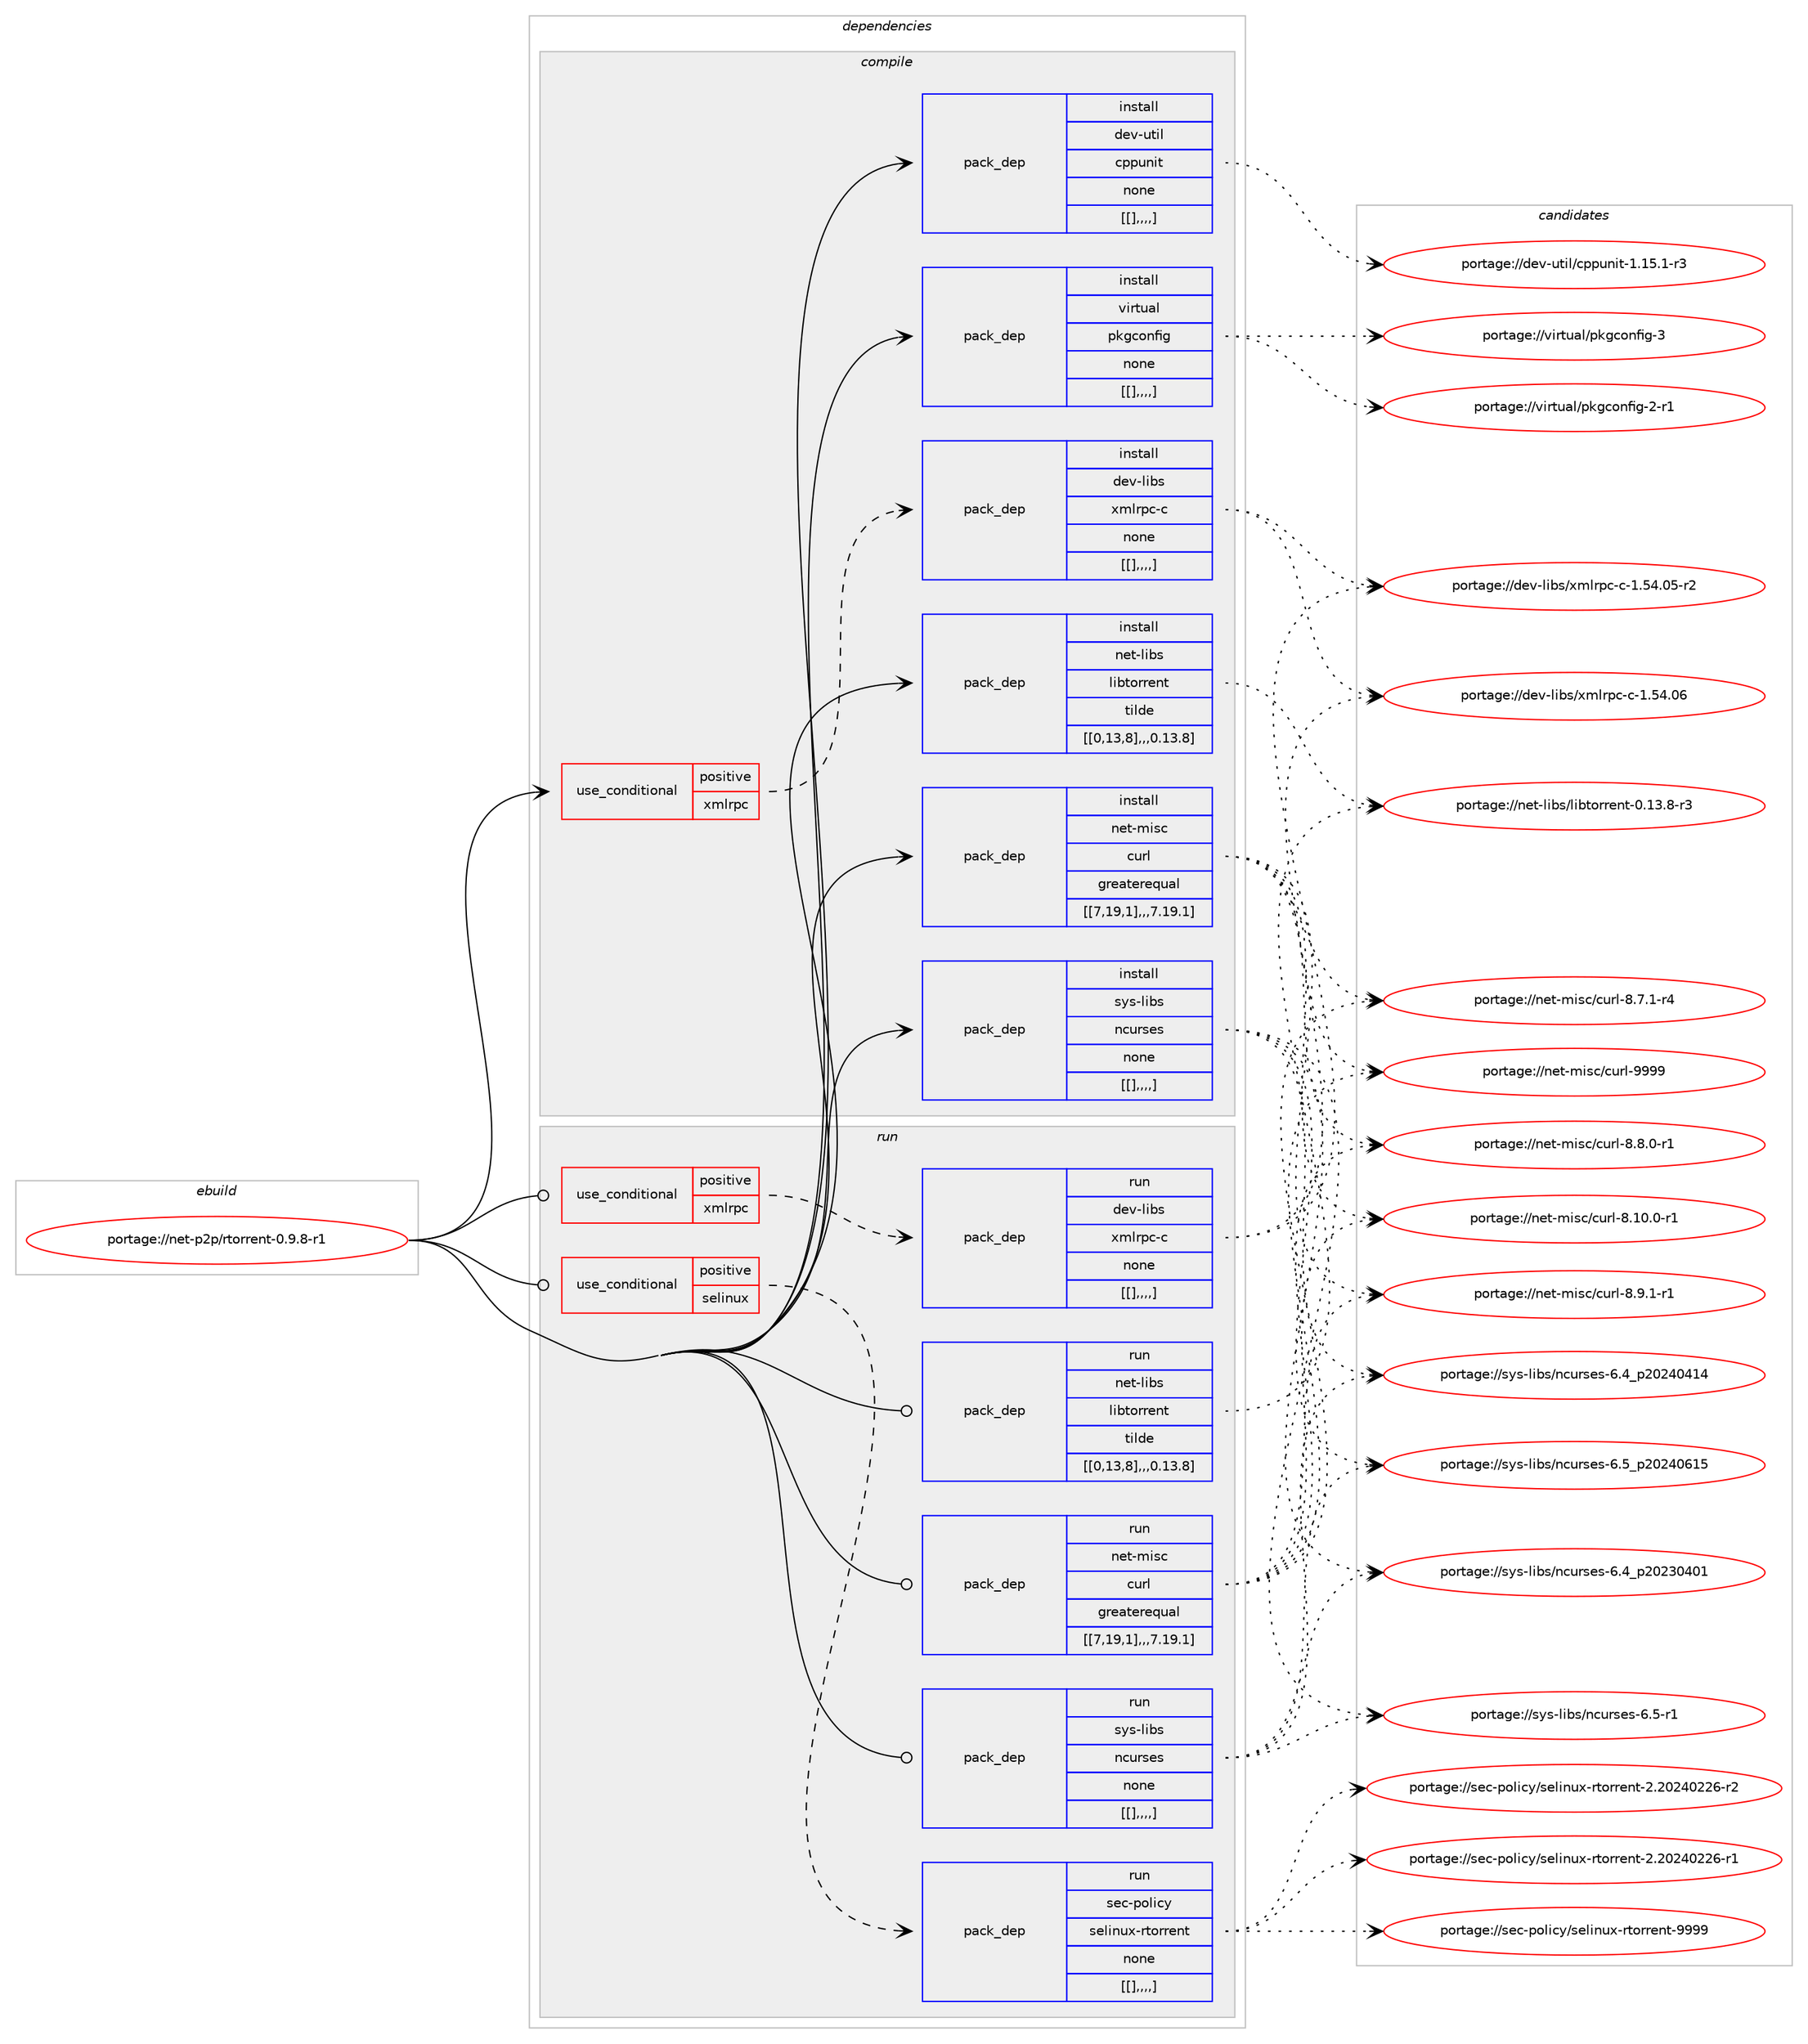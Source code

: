 digraph prolog {

# *************
# Graph options
# *************

newrank=true;
concentrate=true;
compound=true;
graph [rankdir=LR,fontname=Helvetica,fontsize=10,ranksep=1.5];#, ranksep=2.5, nodesep=0.2];
edge  [arrowhead=vee];
node  [fontname=Helvetica,fontsize=10];

# **********
# The ebuild
# **********

subgraph cluster_leftcol {
color=gray;
label=<<i>ebuild</i>>;
id [label="portage://net-p2p/rtorrent-0.9.8-r1", color=red, width=4, href="../net-p2p/rtorrent-0.9.8-r1.svg"];
}

# ****************
# The dependencies
# ****************

subgraph cluster_midcol {
color=gray;
label=<<i>dependencies</i>>;
subgraph cluster_compile {
fillcolor="#eeeeee";
style=filled;
label=<<i>compile</i>>;
subgraph cond104701 {
dependency398617 [label=<<TABLE BORDER="0" CELLBORDER="1" CELLSPACING="0" CELLPADDING="4"><TR><TD ROWSPAN="3" CELLPADDING="10">use_conditional</TD></TR><TR><TD>positive</TD></TR><TR><TD>xmlrpc</TD></TR></TABLE>>, shape=none, color=red];
subgraph pack291005 {
dependency398618 [label=<<TABLE BORDER="0" CELLBORDER="1" CELLSPACING="0" CELLPADDING="4" WIDTH="220"><TR><TD ROWSPAN="6" CELLPADDING="30">pack_dep</TD></TR><TR><TD WIDTH="110">install</TD></TR><TR><TD>dev-libs</TD></TR><TR><TD>xmlrpc-c</TD></TR><TR><TD>none</TD></TR><TR><TD>[[],,,,]</TD></TR></TABLE>>, shape=none, color=blue];
}
dependency398617:e -> dependency398618:w [weight=20,style="dashed",arrowhead="vee"];
}
id:e -> dependency398617:w [weight=20,style="solid",arrowhead="vee"];
subgraph pack291006 {
dependency398619 [label=<<TABLE BORDER="0" CELLBORDER="1" CELLSPACING="0" CELLPADDING="4" WIDTH="220"><TR><TD ROWSPAN="6" CELLPADDING="30">pack_dep</TD></TR><TR><TD WIDTH="110">install</TD></TR><TR><TD>dev-util</TD></TR><TR><TD>cppunit</TD></TR><TR><TD>none</TD></TR><TR><TD>[[],,,,]</TD></TR></TABLE>>, shape=none, color=blue];
}
id:e -> dependency398619:w [weight=20,style="solid",arrowhead="vee"];
subgraph pack291007 {
dependency398620 [label=<<TABLE BORDER="0" CELLBORDER="1" CELLSPACING="0" CELLPADDING="4" WIDTH="220"><TR><TD ROWSPAN="6" CELLPADDING="30">pack_dep</TD></TR><TR><TD WIDTH="110">install</TD></TR><TR><TD>net-libs</TD></TR><TR><TD>libtorrent</TD></TR><TR><TD>tilde</TD></TR><TR><TD>[[0,13,8],,,0.13.8]</TD></TR></TABLE>>, shape=none, color=blue];
}
id:e -> dependency398620:w [weight=20,style="solid",arrowhead="vee"];
subgraph pack291008 {
dependency398621 [label=<<TABLE BORDER="0" CELLBORDER="1" CELLSPACING="0" CELLPADDING="4" WIDTH="220"><TR><TD ROWSPAN="6" CELLPADDING="30">pack_dep</TD></TR><TR><TD WIDTH="110">install</TD></TR><TR><TD>net-misc</TD></TR><TR><TD>curl</TD></TR><TR><TD>greaterequal</TD></TR><TR><TD>[[7,19,1],,,7.19.1]</TD></TR></TABLE>>, shape=none, color=blue];
}
id:e -> dependency398621:w [weight=20,style="solid",arrowhead="vee"];
subgraph pack291009 {
dependency398622 [label=<<TABLE BORDER="0" CELLBORDER="1" CELLSPACING="0" CELLPADDING="4" WIDTH="220"><TR><TD ROWSPAN="6" CELLPADDING="30">pack_dep</TD></TR><TR><TD WIDTH="110">install</TD></TR><TR><TD>sys-libs</TD></TR><TR><TD>ncurses</TD></TR><TR><TD>none</TD></TR><TR><TD>[[],,,,]</TD></TR></TABLE>>, shape=none, color=blue];
}
id:e -> dependency398622:w [weight=20,style="solid",arrowhead="vee"];
subgraph pack291010 {
dependency398623 [label=<<TABLE BORDER="0" CELLBORDER="1" CELLSPACING="0" CELLPADDING="4" WIDTH="220"><TR><TD ROWSPAN="6" CELLPADDING="30">pack_dep</TD></TR><TR><TD WIDTH="110">install</TD></TR><TR><TD>virtual</TD></TR><TR><TD>pkgconfig</TD></TR><TR><TD>none</TD></TR><TR><TD>[[],,,,]</TD></TR></TABLE>>, shape=none, color=blue];
}
id:e -> dependency398623:w [weight=20,style="solid",arrowhead="vee"];
}
subgraph cluster_compileandrun {
fillcolor="#eeeeee";
style=filled;
label=<<i>compile and run</i>>;
}
subgraph cluster_run {
fillcolor="#eeeeee";
style=filled;
label=<<i>run</i>>;
subgraph cond104702 {
dependency398624 [label=<<TABLE BORDER="0" CELLBORDER="1" CELLSPACING="0" CELLPADDING="4"><TR><TD ROWSPAN="3" CELLPADDING="10">use_conditional</TD></TR><TR><TD>positive</TD></TR><TR><TD>selinux</TD></TR></TABLE>>, shape=none, color=red];
subgraph pack291011 {
dependency398625 [label=<<TABLE BORDER="0" CELLBORDER="1" CELLSPACING="0" CELLPADDING="4" WIDTH="220"><TR><TD ROWSPAN="6" CELLPADDING="30">pack_dep</TD></TR><TR><TD WIDTH="110">run</TD></TR><TR><TD>sec-policy</TD></TR><TR><TD>selinux-rtorrent</TD></TR><TR><TD>none</TD></TR><TR><TD>[[],,,,]</TD></TR></TABLE>>, shape=none, color=blue];
}
dependency398624:e -> dependency398625:w [weight=20,style="dashed",arrowhead="vee"];
}
id:e -> dependency398624:w [weight=20,style="solid",arrowhead="odot"];
subgraph cond104703 {
dependency398626 [label=<<TABLE BORDER="0" CELLBORDER="1" CELLSPACING="0" CELLPADDING="4"><TR><TD ROWSPAN="3" CELLPADDING="10">use_conditional</TD></TR><TR><TD>positive</TD></TR><TR><TD>xmlrpc</TD></TR></TABLE>>, shape=none, color=red];
subgraph pack291012 {
dependency398627 [label=<<TABLE BORDER="0" CELLBORDER="1" CELLSPACING="0" CELLPADDING="4" WIDTH="220"><TR><TD ROWSPAN="6" CELLPADDING="30">pack_dep</TD></TR><TR><TD WIDTH="110">run</TD></TR><TR><TD>dev-libs</TD></TR><TR><TD>xmlrpc-c</TD></TR><TR><TD>none</TD></TR><TR><TD>[[],,,,]</TD></TR></TABLE>>, shape=none, color=blue];
}
dependency398626:e -> dependency398627:w [weight=20,style="dashed",arrowhead="vee"];
}
id:e -> dependency398626:w [weight=20,style="solid",arrowhead="odot"];
subgraph pack291013 {
dependency398628 [label=<<TABLE BORDER="0" CELLBORDER="1" CELLSPACING="0" CELLPADDING="4" WIDTH="220"><TR><TD ROWSPAN="6" CELLPADDING="30">pack_dep</TD></TR><TR><TD WIDTH="110">run</TD></TR><TR><TD>net-libs</TD></TR><TR><TD>libtorrent</TD></TR><TR><TD>tilde</TD></TR><TR><TD>[[0,13,8],,,0.13.8]</TD></TR></TABLE>>, shape=none, color=blue];
}
id:e -> dependency398628:w [weight=20,style="solid",arrowhead="odot"];
subgraph pack291014 {
dependency398629 [label=<<TABLE BORDER="0" CELLBORDER="1" CELLSPACING="0" CELLPADDING="4" WIDTH="220"><TR><TD ROWSPAN="6" CELLPADDING="30">pack_dep</TD></TR><TR><TD WIDTH="110">run</TD></TR><TR><TD>net-misc</TD></TR><TR><TD>curl</TD></TR><TR><TD>greaterequal</TD></TR><TR><TD>[[7,19,1],,,7.19.1]</TD></TR></TABLE>>, shape=none, color=blue];
}
id:e -> dependency398629:w [weight=20,style="solid",arrowhead="odot"];
subgraph pack291015 {
dependency398630 [label=<<TABLE BORDER="0" CELLBORDER="1" CELLSPACING="0" CELLPADDING="4" WIDTH="220"><TR><TD ROWSPAN="6" CELLPADDING="30">pack_dep</TD></TR><TR><TD WIDTH="110">run</TD></TR><TR><TD>sys-libs</TD></TR><TR><TD>ncurses</TD></TR><TR><TD>none</TD></TR><TR><TD>[[],,,,]</TD></TR></TABLE>>, shape=none, color=blue];
}
id:e -> dependency398630:w [weight=20,style="solid",arrowhead="odot"];
}
}

# **************
# The candidates
# **************

subgraph cluster_choices {
rank=same;
color=gray;
label=<<i>candidates</i>>;

subgraph choice291005 {
color=black;
nodesep=1;
choice1001011184510810598115471201091081141129945994549465352464854 [label="portage://dev-libs/xmlrpc-c-1.54.06", color=red, width=4,href="../dev-libs/xmlrpc-c-1.54.06.svg"];
choice10010111845108105981154712010910811411299459945494653524648534511450 [label="portage://dev-libs/xmlrpc-c-1.54.05-r2", color=red, width=4,href="../dev-libs/xmlrpc-c-1.54.05-r2.svg"];
dependency398618:e -> choice1001011184510810598115471201091081141129945994549465352464854:w [style=dotted,weight="100"];
dependency398618:e -> choice10010111845108105981154712010910811411299459945494653524648534511450:w [style=dotted,weight="100"];
}
subgraph choice291006 {
color=black;
nodesep=1;
choice100101118451171161051084799112112117110105116454946495346494511451 [label="portage://dev-util/cppunit-1.15.1-r3", color=red, width=4,href="../dev-util/cppunit-1.15.1-r3.svg"];
dependency398619:e -> choice100101118451171161051084799112112117110105116454946495346494511451:w [style=dotted,weight="100"];
}
subgraph choice291007 {
color=black;
nodesep=1;
choice11010111645108105981154710810598116111114114101110116454846495146564511451 [label="portage://net-libs/libtorrent-0.13.8-r3", color=red, width=4,href="../net-libs/libtorrent-0.13.8-r3.svg"];
dependency398620:e -> choice11010111645108105981154710810598116111114114101110116454846495146564511451:w [style=dotted,weight="100"];
}
subgraph choice291008 {
color=black;
nodesep=1;
choice110101116451091051159947991171141084557575757 [label="portage://net-misc/curl-9999", color=red, width=4,href="../net-misc/curl-9999.svg"];
choice11010111645109105115994799117114108455646494846484511449 [label="portage://net-misc/curl-8.10.0-r1", color=red, width=4,href="../net-misc/curl-8.10.0-r1.svg"];
choice110101116451091051159947991171141084556465746494511449 [label="portage://net-misc/curl-8.9.1-r1", color=red, width=4,href="../net-misc/curl-8.9.1-r1.svg"];
choice110101116451091051159947991171141084556465646484511449 [label="portage://net-misc/curl-8.8.0-r1", color=red, width=4,href="../net-misc/curl-8.8.0-r1.svg"];
choice110101116451091051159947991171141084556465546494511452 [label="portage://net-misc/curl-8.7.1-r4", color=red, width=4,href="../net-misc/curl-8.7.1-r4.svg"];
dependency398621:e -> choice110101116451091051159947991171141084557575757:w [style=dotted,weight="100"];
dependency398621:e -> choice11010111645109105115994799117114108455646494846484511449:w [style=dotted,weight="100"];
dependency398621:e -> choice110101116451091051159947991171141084556465746494511449:w [style=dotted,weight="100"];
dependency398621:e -> choice110101116451091051159947991171141084556465646484511449:w [style=dotted,weight="100"];
dependency398621:e -> choice110101116451091051159947991171141084556465546494511452:w [style=dotted,weight="100"];
}
subgraph choice291009 {
color=black;
nodesep=1;
choice1151211154510810598115471109911711411510111545544653951125048505248544953 [label="portage://sys-libs/ncurses-6.5_p20240615", color=red, width=4,href="../sys-libs/ncurses-6.5_p20240615.svg"];
choice11512111545108105981154711099117114115101115455446534511449 [label="portage://sys-libs/ncurses-6.5-r1", color=red, width=4,href="../sys-libs/ncurses-6.5-r1.svg"];
choice1151211154510810598115471109911711411510111545544652951125048505248524952 [label="portage://sys-libs/ncurses-6.4_p20240414", color=red, width=4,href="../sys-libs/ncurses-6.4_p20240414.svg"];
choice1151211154510810598115471109911711411510111545544652951125048505148524849 [label="portage://sys-libs/ncurses-6.4_p20230401", color=red, width=4,href="../sys-libs/ncurses-6.4_p20230401.svg"];
dependency398622:e -> choice1151211154510810598115471109911711411510111545544653951125048505248544953:w [style=dotted,weight="100"];
dependency398622:e -> choice11512111545108105981154711099117114115101115455446534511449:w [style=dotted,weight="100"];
dependency398622:e -> choice1151211154510810598115471109911711411510111545544652951125048505248524952:w [style=dotted,weight="100"];
dependency398622:e -> choice1151211154510810598115471109911711411510111545544652951125048505148524849:w [style=dotted,weight="100"];
}
subgraph choice291010 {
color=black;
nodesep=1;
choice1181051141161179710847112107103991111101021051034551 [label="portage://virtual/pkgconfig-3", color=red, width=4,href="../virtual/pkgconfig-3.svg"];
choice11810511411611797108471121071039911111010210510345504511449 [label="portage://virtual/pkgconfig-2-r1", color=red, width=4,href="../virtual/pkgconfig-2-r1.svg"];
dependency398623:e -> choice1181051141161179710847112107103991111101021051034551:w [style=dotted,weight="100"];
dependency398623:e -> choice11810511411611797108471121071039911111010210510345504511449:w [style=dotted,weight="100"];
}
subgraph choice291011 {
color=black;
nodesep=1;
choice11510199451121111081059912147115101108105110117120451141161111141141011101164557575757 [label="portage://sec-policy/selinux-rtorrent-9999", color=red, width=4,href="../sec-policy/selinux-rtorrent-9999.svg"];
choice115101994511211110810599121471151011081051101171204511411611111411410111011645504650485052485050544511450 [label="portage://sec-policy/selinux-rtorrent-2.20240226-r2", color=red, width=4,href="../sec-policy/selinux-rtorrent-2.20240226-r2.svg"];
choice115101994511211110810599121471151011081051101171204511411611111411410111011645504650485052485050544511449 [label="portage://sec-policy/selinux-rtorrent-2.20240226-r1", color=red, width=4,href="../sec-policy/selinux-rtorrent-2.20240226-r1.svg"];
dependency398625:e -> choice11510199451121111081059912147115101108105110117120451141161111141141011101164557575757:w [style=dotted,weight="100"];
dependency398625:e -> choice115101994511211110810599121471151011081051101171204511411611111411410111011645504650485052485050544511450:w [style=dotted,weight="100"];
dependency398625:e -> choice115101994511211110810599121471151011081051101171204511411611111411410111011645504650485052485050544511449:w [style=dotted,weight="100"];
}
subgraph choice291012 {
color=black;
nodesep=1;
choice1001011184510810598115471201091081141129945994549465352464854 [label="portage://dev-libs/xmlrpc-c-1.54.06", color=red, width=4,href="../dev-libs/xmlrpc-c-1.54.06.svg"];
choice10010111845108105981154712010910811411299459945494653524648534511450 [label="portage://dev-libs/xmlrpc-c-1.54.05-r2", color=red, width=4,href="../dev-libs/xmlrpc-c-1.54.05-r2.svg"];
dependency398627:e -> choice1001011184510810598115471201091081141129945994549465352464854:w [style=dotted,weight="100"];
dependency398627:e -> choice10010111845108105981154712010910811411299459945494653524648534511450:w [style=dotted,weight="100"];
}
subgraph choice291013 {
color=black;
nodesep=1;
choice11010111645108105981154710810598116111114114101110116454846495146564511451 [label="portage://net-libs/libtorrent-0.13.8-r3", color=red, width=4,href="../net-libs/libtorrent-0.13.8-r3.svg"];
dependency398628:e -> choice11010111645108105981154710810598116111114114101110116454846495146564511451:w [style=dotted,weight="100"];
}
subgraph choice291014 {
color=black;
nodesep=1;
choice110101116451091051159947991171141084557575757 [label="portage://net-misc/curl-9999", color=red, width=4,href="../net-misc/curl-9999.svg"];
choice11010111645109105115994799117114108455646494846484511449 [label="portage://net-misc/curl-8.10.0-r1", color=red, width=4,href="../net-misc/curl-8.10.0-r1.svg"];
choice110101116451091051159947991171141084556465746494511449 [label="portage://net-misc/curl-8.9.1-r1", color=red, width=4,href="../net-misc/curl-8.9.1-r1.svg"];
choice110101116451091051159947991171141084556465646484511449 [label="portage://net-misc/curl-8.8.0-r1", color=red, width=4,href="../net-misc/curl-8.8.0-r1.svg"];
choice110101116451091051159947991171141084556465546494511452 [label="portage://net-misc/curl-8.7.1-r4", color=red, width=4,href="../net-misc/curl-8.7.1-r4.svg"];
dependency398629:e -> choice110101116451091051159947991171141084557575757:w [style=dotted,weight="100"];
dependency398629:e -> choice11010111645109105115994799117114108455646494846484511449:w [style=dotted,weight="100"];
dependency398629:e -> choice110101116451091051159947991171141084556465746494511449:w [style=dotted,weight="100"];
dependency398629:e -> choice110101116451091051159947991171141084556465646484511449:w [style=dotted,weight="100"];
dependency398629:e -> choice110101116451091051159947991171141084556465546494511452:w [style=dotted,weight="100"];
}
subgraph choice291015 {
color=black;
nodesep=1;
choice1151211154510810598115471109911711411510111545544653951125048505248544953 [label="portage://sys-libs/ncurses-6.5_p20240615", color=red, width=4,href="../sys-libs/ncurses-6.5_p20240615.svg"];
choice11512111545108105981154711099117114115101115455446534511449 [label="portage://sys-libs/ncurses-6.5-r1", color=red, width=4,href="../sys-libs/ncurses-6.5-r1.svg"];
choice1151211154510810598115471109911711411510111545544652951125048505248524952 [label="portage://sys-libs/ncurses-6.4_p20240414", color=red, width=4,href="../sys-libs/ncurses-6.4_p20240414.svg"];
choice1151211154510810598115471109911711411510111545544652951125048505148524849 [label="portage://sys-libs/ncurses-6.4_p20230401", color=red, width=4,href="../sys-libs/ncurses-6.4_p20230401.svg"];
dependency398630:e -> choice1151211154510810598115471109911711411510111545544653951125048505248544953:w [style=dotted,weight="100"];
dependency398630:e -> choice11512111545108105981154711099117114115101115455446534511449:w [style=dotted,weight="100"];
dependency398630:e -> choice1151211154510810598115471109911711411510111545544652951125048505248524952:w [style=dotted,weight="100"];
dependency398630:e -> choice1151211154510810598115471109911711411510111545544652951125048505148524849:w [style=dotted,weight="100"];
}
}

}
